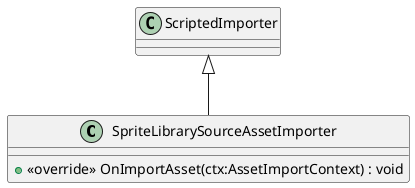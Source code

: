 @startuml
class SpriteLibrarySourceAssetImporter {
    + <<override>> OnImportAsset(ctx:AssetImportContext) : void
}
ScriptedImporter <|-- SpriteLibrarySourceAssetImporter
@enduml
